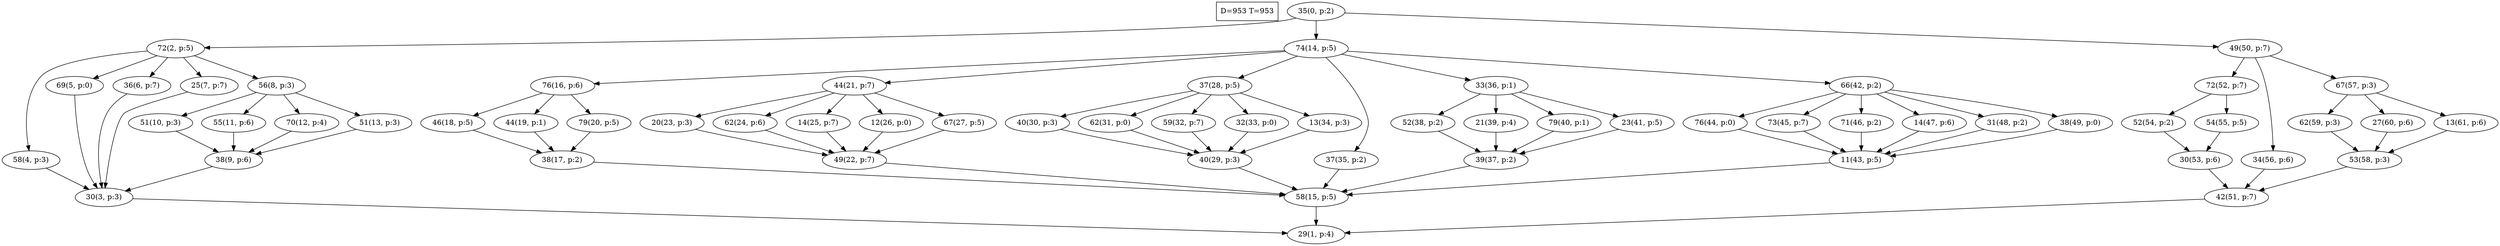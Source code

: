 digraph Task {
i [shape=box, label="D=953 T=953"]; 
0 [label="35(0, p:2)"];
1 [label="29(1, p:4)"];
2 [label="72(2, p:5)"];
3 [label="30(3, p:3)"];
4 [label="58(4, p:3)"];
5 [label="69(5, p:0)"];
6 [label="36(6, p:7)"];
7 [label="25(7, p:7)"];
8 [label="56(8, p:3)"];
9 [label="38(9, p:6)"];
10 [label="51(10, p:3)"];
11 [label="55(11, p:6)"];
12 [label="70(12, p:4)"];
13 [label="51(13, p:3)"];
14 [label="74(14, p:5)"];
15 [label="58(15, p:5)"];
16 [label="76(16, p:6)"];
17 [label="38(17, p:2)"];
18 [label="46(18, p:5)"];
19 [label="44(19, p:1)"];
20 [label="79(20, p:5)"];
21 [label="44(21, p:7)"];
22 [label="49(22, p:7)"];
23 [label="20(23, p:3)"];
24 [label="62(24, p:6)"];
25 [label="14(25, p:7)"];
26 [label="12(26, p:0)"];
27 [label="67(27, p:5)"];
28 [label="37(28, p:5)"];
29 [label="40(29, p:3)"];
30 [label="40(30, p:3)"];
31 [label="62(31, p:0)"];
32 [label="59(32, p:7)"];
33 [label="32(33, p:0)"];
34 [label="13(34, p:3)"];
35 [label="37(35, p:2)"];
36 [label="33(36, p:1)"];
37 [label="39(37, p:2)"];
38 [label="52(38, p:2)"];
39 [label="21(39, p:4)"];
40 [label="79(40, p:1)"];
41 [label="23(41, p:5)"];
42 [label="66(42, p:2)"];
43 [label="11(43, p:5)"];
44 [label="76(44, p:0)"];
45 [label="73(45, p:7)"];
46 [label="71(46, p:2)"];
47 [label="14(47, p:6)"];
48 [label="31(48, p:2)"];
49 [label="38(49, p:0)"];
50 [label="49(50, p:7)"];
51 [label="42(51, p:7)"];
52 [label="72(52, p:7)"];
53 [label="30(53, p:6)"];
54 [label="52(54, p:2)"];
55 [label="54(55, p:5)"];
56 [label="34(56, p:6)"];
57 [label="67(57, p:3)"];
58 [label="53(58, p:3)"];
59 [label="62(59, p:3)"];
60 [label="27(60, p:6)"];
61 [label="13(61, p:6)"];
0 -> 2;
0 -> 14;
0 -> 50;
2 -> 4;
2 -> 5;
2 -> 6;
2 -> 7;
2 -> 8;
3 -> 1;
4 -> 3;
5 -> 3;
6 -> 3;
7 -> 3;
8 -> 10;
8 -> 11;
8 -> 12;
8 -> 13;
9 -> 3;
10 -> 9;
11 -> 9;
12 -> 9;
13 -> 9;
14 -> 16;
14 -> 21;
14 -> 28;
14 -> 35;
14 -> 36;
14 -> 42;
15 -> 1;
16 -> 18;
16 -> 19;
16 -> 20;
17 -> 15;
18 -> 17;
19 -> 17;
20 -> 17;
21 -> 23;
21 -> 24;
21 -> 25;
21 -> 26;
21 -> 27;
22 -> 15;
23 -> 22;
24 -> 22;
25 -> 22;
26 -> 22;
27 -> 22;
28 -> 30;
28 -> 31;
28 -> 32;
28 -> 33;
28 -> 34;
29 -> 15;
30 -> 29;
31 -> 29;
32 -> 29;
33 -> 29;
34 -> 29;
35 -> 15;
36 -> 38;
36 -> 39;
36 -> 40;
36 -> 41;
37 -> 15;
38 -> 37;
39 -> 37;
40 -> 37;
41 -> 37;
42 -> 44;
42 -> 45;
42 -> 46;
42 -> 47;
42 -> 48;
42 -> 49;
43 -> 15;
44 -> 43;
45 -> 43;
46 -> 43;
47 -> 43;
48 -> 43;
49 -> 43;
50 -> 52;
50 -> 56;
50 -> 57;
51 -> 1;
52 -> 54;
52 -> 55;
53 -> 51;
54 -> 53;
55 -> 53;
56 -> 51;
57 -> 59;
57 -> 60;
57 -> 61;
58 -> 51;
59 -> 58;
60 -> 58;
61 -> 58;
}